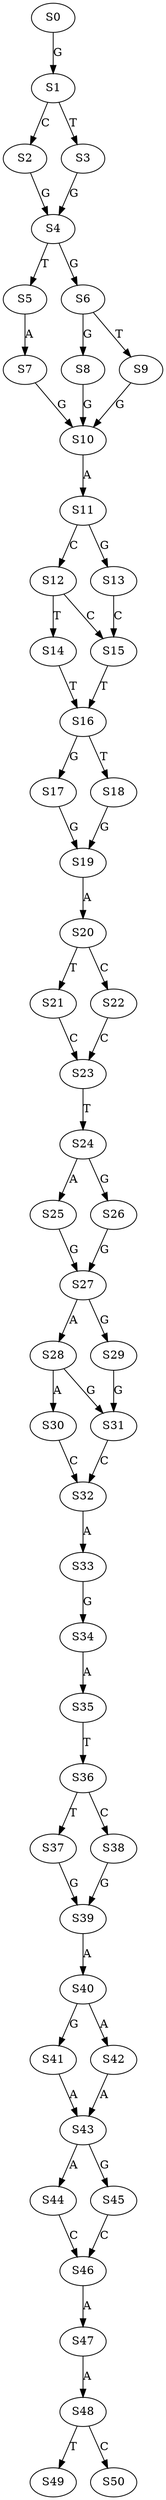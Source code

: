 strict digraph  {
	S0 -> S1 [ label = G ];
	S1 -> S2 [ label = C ];
	S1 -> S3 [ label = T ];
	S2 -> S4 [ label = G ];
	S3 -> S4 [ label = G ];
	S4 -> S5 [ label = T ];
	S4 -> S6 [ label = G ];
	S5 -> S7 [ label = A ];
	S6 -> S8 [ label = G ];
	S6 -> S9 [ label = T ];
	S7 -> S10 [ label = G ];
	S8 -> S10 [ label = G ];
	S9 -> S10 [ label = G ];
	S10 -> S11 [ label = A ];
	S11 -> S12 [ label = C ];
	S11 -> S13 [ label = G ];
	S12 -> S14 [ label = T ];
	S12 -> S15 [ label = C ];
	S13 -> S15 [ label = C ];
	S14 -> S16 [ label = T ];
	S15 -> S16 [ label = T ];
	S16 -> S17 [ label = G ];
	S16 -> S18 [ label = T ];
	S17 -> S19 [ label = G ];
	S18 -> S19 [ label = G ];
	S19 -> S20 [ label = A ];
	S20 -> S21 [ label = T ];
	S20 -> S22 [ label = C ];
	S21 -> S23 [ label = C ];
	S22 -> S23 [ label = C ];
	S23 -> S24 [ label = T ];
	S24 -> S25 [ label = A ];
	S24 -> S26 [ label = G ];
	S25 -> S27 [ label = G ];
	S26 -> S27 [ label = G ];
	S27 -> S28 [ label = A ];
	S27 -> S29 [ label = G ];
	S28 -> S30 [ label = A ];
	S28 -> S31 [ label = G ];
	S29 -> S31 [ label = G ];
	S30 -> S32 [ label = C ];
	S31 -> S32 [ label = C ];
	S32 -> S33 [ label = A ];
	S33 -> S34 [ label = G ];
	S34 -> S35 [ label = A ];
	S35 -> S36 [ label = T ];
	S36 -> S37 [ label = T ];
	S36 -> S38 [ label = C ];
	S37 -> S39 [ label = G ];
	S38 -> S39 [ label = G ];
	S39 -> S40 [ label = A ];
	S40 -> S41 [ label = G ];
	S40 -> S42 [ label = A ];
	S41 -> S43 [ label = A ];
	S42 -> S43 [ label = A ];
	S43 -> S44 [ label = A ];
	S43 -> S45 [ label = G ];
	S44 -> S46 [ label = C ];
	S45 -> S46 [ label = C ];
	S46 -> S47 [ label = A ];
	S47 -> S48 [ label = A ];
	S48 -> S49 [ label = T ];
	S48 -> S50 [ label = C ];
}

